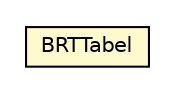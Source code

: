 #!/usr/local/bin/dot
#
# Class diagram 
# Generated by UMLGraph version R5_6-24-gf6e263 (http://www.umlgraph.org/)
#

digraph G {
	edge [fontname="Helvetica",fontsize=10,labelfontname="Helvetica",labelfontsize=10];
	node [fontname="Helvetica",fontsize=10,shape=plaintext];
	nodesep=0.25;
	ranksep=0.5;
	// nl.egem.stuf.sector.bg._0204.BRTTabel
	c41960 [label=<<table title="nl.egem.stuf.sector.bg._0204.BRTTabel" border="0" cellborder="1" cellspacing="0" cellpadding="2" port="p" bgcolor="lemonChiffon" href="./BRTTabel.html">
		<tr><td><table border="0" cellspacing="0" cellpadding="1">
<tr><td align="center" balign="center"> BRTTabel </td></tr>
		</table></td></tr>
		</table>>, URL="./BRTTabel.html", fontname="Helvetica", fontcolor="black", fontsize=10.0];
}

